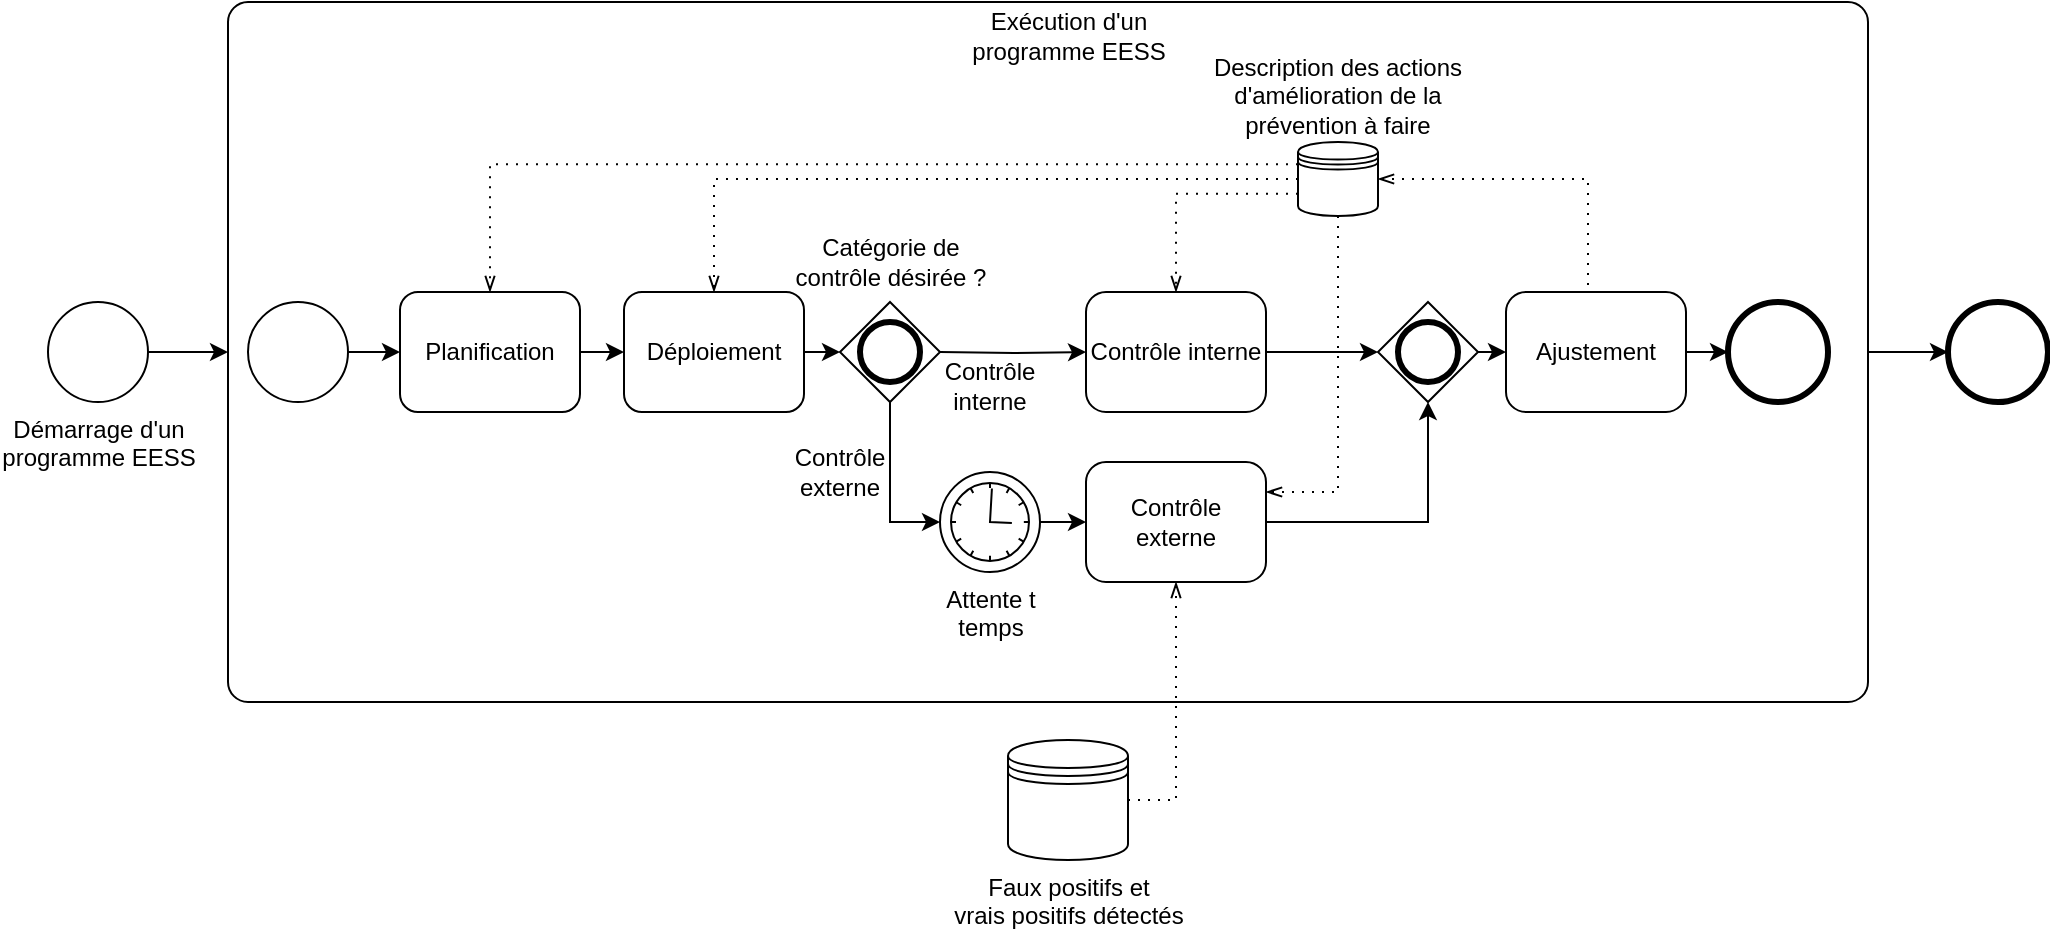 <mxfile version="21.4.0" type="github">
  <diagram name="Page-1" id="w6NB8-itPwkIWRnW1Z4t">
    <mxGraphModel dx="2283" dy="794" grid="1" gridSize="10" guides="1" tooltips="1" connect="1" arrows="1" fold="1" page="1" pageScale="1" pageWidth="850" pageHeight="1100" math="0" shadow="0">
      <root>
        <mxCell id="0" />
        <mxCell id="1" parent="0" />
        <mxCell id="VWvn2gMX9nb7FNd9Dha_-62" style="edgeStyle=orthogonalEdgeStyle;rounded=0;orthogonalLoop=1;jettySize=auto;html=1;exitX=1;exitY=0.5;exitDx=0;exitDy=0;exitPerimeter=0;" parent="1" source="VWvn2gMX9nb7FNd9Dha_-54" target="VWvn2gMX9nb7FNd9Dha_-61" edge="1">
          <mxGeometry relative="1" as="geometry" />
        </mxCell>
        <mxCell id="VWvn2gMX9nb7FNd9Dha_-54" value="" style="points=[[0.25,0,0],[0.5,0,0],[0.75,0,0],[1,0.25,0],[1,0.5,0],[1,0.75,0],[0.75,1,0],[0.5,1,0],[0.25,1,0],[0,0.75,0],[0,0.5,0],[0,0.25,0]];shape=mxgraph.bpmn.task;whiteSpace=wrap;rectStyle=rounded;size=10;html=1;container=0;expand=0;collapsible=0;taskMarker=abstract;" parent="1" vertex="1">
          <mxGeometry x="-150" y="150" width="820" height="350" as="geometry" />
        </mxCell>
        <mxCell id="VWvn2gMX9nb7FNd9Dha_-47" value="&lt;div&gt;Faux positifs et&lt;br&gt;vrais positifs détectés&lt;/div&gt;" style="shape=datastore;html=1;labelPosition=center;verticalLabelPosition=bottom;align=center;verticalAlign=top;" parent="1" vertex="1">
          <mxGeometry x="240" y="519" width="60" height="60" as="geometry" />
        </mxCell>
        <mxCell id="VWvn2gMX9nb7FNd9Dha_-51" value="" style="edgeStyle=elbowEdgeStyle;fontSize=12;html=1;endFill=0;startFill=0;endSize=6;startSize=6;dashed=1;dashPattern=1 4;endArrow=openThin;startArrow=none;rounded=0;exitX=1;exitY=0.5;exitDx=0;exitDy=0;entryX=0.5;entryY=1;entryDx=0;entryDy=0;entryPerimeter=0;" parent="1" source="VWvn2gMX9nb7FNd9Dha_-47" target="VWvn2gMX9nb7FNd9Dha_-41" edge="1">
          <mxGeometry width="160" relative="1" as="geometry">
            <mxPoint x="360" y="280" as="sourcePoint" />
            <mxPoint x="520" y="280" as="targetPoint" />
            <Array as="points">
              <mxPoint x="324" y="540" />
              <mxPoint x="330" y="520" />
            </Array>
          </mxGeometry>
        </mxCell>
        <mxCell id="VWvn2gMX9nb7FNd9Dha_-60" style="edgeStyle=orthogonalEdgeStyle;rounded=0;orthogonalLoop=1;jettySize=auto;html=1;exitX=1;exitY=0.5;exitDx=0;exitDy=0;exitPerimeter=0;entryX=0;entryY=0.5;entryDx=0;entryDy=0;entryPerimeter=0;" parent="1" source="VWvn2gMX9nb7FNd9Dha_-59" target="VWvn2gMX9nb7FNd9Dha_-54" edge="1">
          <mxGeometry relative="1" as="geometry" />
        </mxCell>
        <mxCell id="VWvn2gMX9nb7FNd9Dha_-59" value="Démarrage d&#39;un&lt;br&gt;programme EESS" style="points=[[0.145,0.145,0],[0.5,0,0],[0.855,0.145,0],[1,0.5,0],[0.855,0.855,0],[0.5,1,0],[0.145,0.855,0],[0,0.5,0]];shape=mxgraph.bpmn.event;html=1;verticalLabelPosition=bottom;labelBackgroundColor=#ffffff;verticalAlign=top;align=center;perimeter=ellipsePerimeter;outlineConnect=0;aspect=fixed;outline=standard;symbol=general;" parent="1" vertex="1">
          <mxGeometry x="-240" y="300" width="50" height="50" as="geometry" />
        </mxCell>
        <mxCell id="VWvn2gMX9nb7FNd9Dha_-61" value="" style="points=[[0.145,0.145,0],[0.5,0,0],[0.855,0.145,0],[1,0.5,0],[0.855,0.855,0],[0.5,1,0],[0.145,0.855,0],[0,0.5,0]];shape=mxgraph.bpmn.event;html=1;verticalLabelPosition=bottom;labelBackgroundColor=#ffffff;verticalAlign=top;align=center;perimeter=ellipsePerimeter;outlineConnect=0;aspect=fixed;outline=end;symbol=terminate2;" parent="1" vertex="1">
          <mxGeometry x="710" y="300" width="50" height="50" as="geometry" />
        </mxCell>
        <mxCell id="VWvn2gMX9nb7FNd9Dha_-55" value="Exécution d&#39;un programme EESS" style="text;html=1;strokeColor=none;fillColor=none;align=center;verticalAlign=middle;whiteSpace=wrap;rounded=0;" parent="1" vertex="1">
          <mxGeometry x="212.5" y="150" width="115" height="34.138" as="geometry" />
        </mxCell>
        <mxCell id="VWvn2gMX9nb7FNd9Dha_-7" value="" style="points=[[0.145,0.145,0],[0.5,0,0],[0.855,0.145,0],[1,0.5,0],[0.855,0.855,0],[0.5,1,0],[0.145,0.855,0],[0,0.5,0]];shape=mxgraph.bpmn.event;html=1;verticalLabelPosition=bottom;labelBackgroundColor=#ffffff;verticalAlign=top;align=center;perimeter=ellipsePerimeter;outlineConnect=0;aspect=fixed;outline=end;symbol=terminate2;" parent="1" vertex="1">
          <mxGeometry x="600" y="300" width="50" height="50" as="geometry" />
        </mxCell>
        <mxCell id="VWvn2gMX9nb7FNd9Dha_-40" value="Contrôle interne" style="points=[[0.25,0,0],[0.5,0,0],[0.75,0,0],[1,0.25,0],[1,0.5,0],[1,0.75,0],[0.75,1,0],[0.5,1,0],[0.25,1,0],[0,0.75,0],[0,0.5,0],[0,0.25,0]];shape=mxgraph.bpmn.task;whiteSpace=wrap;rectStyle=rounded;size=10;html=1;container=1;expand=0;collapsible=0;taskMarker=abstract;" parent="1" vertex="1">
          <mxGeometry x="279" y="295" width="90" height="60" as="geometry" />
        </mxCell>
        <mxCell id="VWvn2gMX9nb7FNd9Dha_-2" value="Déploiement" style="rounded=1;whiteSpace=wrap;html=1;" parent="1" vertex="1">
          <mxGeometry x="48" y="295" width="90" height="60" as="geometry" />
        </mxCell>
        <mxCell id="VWvn2gMX9nb7FNd9Dha_-1" value="Planification" style="rounded=1;whiteSpace=wrap;html=1;" parent="1" vertex="1">
          <mxGeometry x="-64" y="295" width="90" height="60" as="geometry" />
        </mxCell>
        <mxCell id="VWvn2gMX9nb7FNd9Dha_-45" style="edgeStyle=orthogonalEdgeStyle;rounded=0;orthogonalLoop=1;jettySize=auto;html=1;exitX=1;exitY=0.5;exitDx=0;exitDy=0;exitPerimeter=0;entryX=0;entryY=0.5;entryDx=0;entryDy=0;entryPerimeter=0;" parent="1" source="VWvn2gMX9nb7FNd9Dha_-40" target="VWvn2gMX9nb7FNd9Dha_-67" edge="1">
          <mxGeometry relative="1" as="geometry">
            <mxPoint x="390" y="330" as="targetPoint" />
          </mxGeometry>
        </mxCell>
        <mxCell id="VWvn2gMX9nb7FNd9Dha_-37" style="edgeStyle=orthogonalEdgeStyle;rounded=0;orthogonalLoop=1;jettySize=auto;html=1;exitX=1;exitY=0.5;exitDx=0;exitDy=0;exitPerimeter=0;entryX=0;entryY=0.5;entryDx=0;entryDy=0;entryPerimeter=0;" parent="1" target="VWvn2gMX9nb7FNd9Dha_-40" edge="1">
          <mxGeometry relative="1" as="geometry">
            <mxPoint x="206" y="325" as="sourcePoint" />
            <mxPoint x="270" y="290" as="targetPoint" />
          </mxGeometry>
        </mxCell>
        <mxCell id="VWvn2gMX9nb7FNd9Dha_-13" style="edgeStyle=orthogonalEdgeStyle;rounded=0;orthogonalLoop=1;jettySize=auto;html=1;exitX=1;exitY=0.5;exitDx=0;exitDy=0;entryX=0;entryY=0.5;entryDx=0;entryDy=0;" parent="1" source="VWvn2gMX9nb7FNd9Dha_-1" target="VWvn2gMX9nb7FNd9Dha_-2" edge="1">
          <mxGeometry relative="1" as="geometry" />
        </mxCell>
        <mxCell id="VWvn2gMX9nb7FNd9Dha_-41" value="Contrôle externe" style="points=[[0.25,0,0],[0.5,0,0],[0.75,0,0],[1,0.25,0],[1,0.5,0],[1,0.75,0],[0.75,1,0],[0.5,1,0],[0.25,1,0],[0,0.75,0],[0,0.5,0],[0,0.25,0]];shape=mxgraph.bpmn.task;whiteSpace=wrap;rectStyle=rounded;size=10;html=1;container=1;expand=0;collapsible=0;taskMarker=abstract;" parent="1" vertex="1">
          <mxGeometry x="279" y="380" width="90" height="60" as="geometry" />
        </mxCell>
        <mxCell id="VWvn2gMX9nb7FNd9Dha_-46" style="edgeStyle=orthogonalEdgeStyle;rounded=0;orthogonalLoop=1;jettySize=auto;html=1;exitX=1;exitY=0.5;exitDx=0;exitDy=0;exitPerimeter=0;entryX=0.5;entryY=1;entryDx=0;entryDy=0;entryPerimeter=0;" parent="1" source="VWvn2gMX9nb7FNd9Dha_-41" target="VWvn2gMX9nb7FNd9Dha_-67" edge="1">
          <mxGeometry relative="1" as="geometry">
            <mxPoint x="435" y="350" as="targetPoint" />
          </mxGeometry>
        </mxCell>
        <mxCell id="VWvn2gMX9nb7FNd9Dha_-39" value="Attente t&lt;br&gt;temps" style="points=[[0.145,0.145,0],[0.5,0,0],[0.855,0.145,0],[1,0.5,0],[0.855,0.855,0],[0.5,1,0],[0.145,0.855,0],[0,0.5,0]];shape=mxgraph.bpmn.event;html=1;verticalLabelPosition=bottom;labelBackgroundColor=#ffffff;verticalAlign=top;align=center;perimeter=ellipsePerimeter;outlineConnect=0;aspect=fixed;outline=standard;symbol=timer;" parent="1" vertex="1">
          <mxGeometry x="206" y="385" width="50" height="50" as="geometry" />
        </mxCell>
        <mxCell id="VWvn2gMX9nb7FNd9Dha_-42" style="edgeStyle=orthogonalEdgeStyle;rounded=0;orthogonalLoop=1;jettySize=auto;html=1;exitX=0.5;exitY=1;exitDx=0;exitDy=0;exitPerimeter=0;entryX=0;entryY=0.5;entryDx=0;entryDy=0;entryPerimeter=0;" parent="1" source="VWvn2gMX9nb7FNd9Dha_-66" target="VWvn2gMX9nb7FNd9Dha_-39" edge="1">
          <mxGeometry relative="1" as="geometry">
            <mxPoint x="181" y="350" as="sourcePoint" />
          </mxGeometry>
        </mxCell>
        <mxCell id="VWvn2gMX9nb7FNd9Dha_-43" style="edgeStyle=orthogonalEdgeStyle;rounded=0;orthogonalLoop=1;jettySize=auto;html=1;exitX=1;exitY=0.5;exitDx=0;exitDy=0;exitPerimeter=0;entryX=0;entryY=0.5;entryDx=0;entryDy=0;entryPerimeter=0;" parent="1" source="VWvn2gMX9nb7FNd9Dha_-39" target="VWvn2gMX9nb7FNd9Dha_-41" edge="1">
          <mxGeometry relative="1" as="geometry" />
        </mxCell>
        <mxCell id="VWvn2gMX9nb7FNd9Dha_-24" value="&lt;div&gt;Contrôle interne&lt;/div&gt;" style="text;html=1;strokeColor=none;fillColor=none;align=center;verticalAlign=middle;whiteSpace=wrap;rounded=0;" parent="1" vertex="1">
          <mxGeometry x="201" y="327" width="60" height="30" as="geometry" />
        </mxCell>
        <mxCell id="VWvn2gMX9nb7FNd9Dha_-29" value="&lt;div&gt;Contrôle&lt;/div&gt;&lt;div&gt;externe&lt;/div&gt;" style="text;html=1;strokeColor=none;fillColor=none;align=center;verticalAlign=middle;whiteSpace=wrap;rounded=0;" parent="1" vertex="1">
          <mxGeometry x="126" y="370" width="60" height="30" as="geometry" />
        </mxCell>
        <mxCell id="VWvn2gMX9nb7FNd9Dha_-14" style="edgeStyle=orthogonalEdgeStyle;rounded=0;orthogonalLoop=1;jettySize=auto;html=1;exitX=1;exitY=0.5;exitDx=0;exitDy=0;entryX=0;entryY=0.5;entryDx=0;entryDy=0;entryPerimeter=0;" parent="1" source="VWvn2gMX9nb7FNd9Dha_-2" edge="1">
          <mxGeometry relative="1" as="geometry">
            <mxPoint x="156" y="325" as="targetPoint" />
          </mxGeometry>
        </mxCell>
        <mxCell id="VWvn2gMX9nb7FNd9Dha_-8" value="" style="points=[[0.145,0.145,0],[0.5,0,0],[0.855,0.145,0],[1,0.5,0],[0.855,0.855,0],[0.5,1,0],[0.145,0.855,0],[0,0.5,0]];shape=mxgraph.bpmn.event;html=1;verticalLabelPosition=bottom;labelBackgroundColor=#ffffff;verticalAlign=top;align=center;perimeter=ellipsePerimeter;outlineConnect=0;aspect=fixed;outline=standard;symbol=general;" parent="1" vertex="1">
          <mxGeometry x="-140" y="300" width="50" height="50" as="geometry" />
        </mxCell>
        <mxCell id="VWvn2gMX9nb7FNd9Dha_-11" style="edgeStyle=orthogonalEdgeStyle;rounded=0;orthogonalLoop=1;jettySize=auto;html=1;exitX=1;exitY=0.5;exitDx=0;exitDy=0;exitPerimeter=0;" parent="1" source="VWvn2gMX9nb7FNd9Dha_-8" edge="1">
          <mxGeometry relative="1" as="geometry">
            <mxPoint x="-64" y="325" as="targetPoint" />
          </mxGeometry>
        </mxCell>
        <mxCell id="VWvn2gMX9nb7FNd9Dha_-66" value="" style="points=[[0.25,0.25,0],[0.5,0,0],[0.75,0.25,0],[1,0.5,0],[0.75,0.75,0],[0.5,1,0],[0.25,0.75,0],[0,0.5,0]];shape=mxgraph.bpmn.gateway2;html=1;verticalLabelPosition=bottom;labelBackgroundColor=#ffffff;verticalAlign=top;align=center;perimeter=rhombusPerimeter;outlineConnect=0;outline=end;symbol=general;" parent="1" vertex="1">
          <mxGeometry x="156" y="300" width="50" height="50" as="geometry" />
        </mxCell>
        <mxCell id="VWvn2gMX9nb7FNd9Dha_-79" style="edgeStyle=orthogonalEdgeStyle;rounded=0;orthogonalLoop=1;jettySize=auto;html=1;exitX=1;exitY=0.5;exitDx=0;exitDy=0;exitPerimeter=0;entryX=0;entryY=0.5;entryDx=0;entryDy=0;entryPerimeter=0;" parent="1" source="VWvn2gMX9nb7FNd9Dha_-67" target="VWvn2gMX9nb7FNd9Dha_-78" edge="1">
          <mxGeometry relative="1" as="geometry" />
        </mxCell>
        <mxCell id="VWvn2gMX9nb7FNd9Dha_-67" value="" style="points=[[0.25,0.25,0],[0.5,0,0],[0.75,0.25,0],[1,0.5,0],[0.75,0.75,0],[0.5,1,0],[0.25,0.75,0],[0,0.5,0]];shape=mxgraph.bpmn.gateway2;html=1;verticalLabelPosition=bottom;labelBackgroundColor=#ffffff;verticalAlign=top;align=center;perimeter=rhombusPerimeter;outlineConnect=0;outline=end;symbol=general;" parent="1" vertex="1">
          <mxGeometry x="425" y="300" width="50" height="50" as="geometry" />
        </mxCell>
        <mxCell id="LQjUu78uZRlhV1CfJDwQ-1" style="edgeStyle=orthogonalEdgeStyle;rounded=0;orthogonalLoop=1;jettySize=auto;html=1;exitX=1;exitY=0.5;exitDx=0;exitDy=0;exitPerimeter=0;entryX=0;entryY=0.5;entryDx=0;entryDy=0;entryPerimeter=0;" parent="1" source="VWvn2gMX9nb7FNd9Dha_-78" target="VWvn2gMX9nb7FNd9Dha_-7" edge="1">
          <mxGeometry relative="1" as="geometry" />
        </mxCell>
        <mxCell id="VWvn2gMX9nb7FNd9Dha_-78" value="Ajustement" style="points=[[0.25,0,0],[0.5,0,0],[0.75,0,0],[1,0.25,0],[1,0.5,0],[1,0.75,0],[0.75,1,0],[0.5,1,0],[0.25,1,0],[0,0.75,0],[0,0.5,0],[0,0.25,0]];shape=mxgraph.bpmn.task;whiteSpace=wrap;rectStyle=rounded;size=10;html=1;container=1;expand=0;collapsible=0;taskMarker=abstract;" parent="1" vertex="1">
          <mxGeometry x="489" y="295" width="90" height="60" as="geometry" />
        </mxCell>
        <mxCell id="LQjUu78uZRlhV1CfJDwQ-2" value="" style="shape=datastore;html=1;labelPosition=center;verticalLabelPosition=bottom;align=center;verticalAlign=top;" parent="1" vertex="1">
          <mxGeometry x="385" y="220" width="40" height="37" as="geometry" />
        </mxCell>
        <mxCell id="LQjUu78uZRlhV1CfJDwQ-3" value="" style="edgeStyle=elbowEdgeStyle;fontSize=12;html=1;endFill=0;startFill=0;endSize=6;startSize=6;dashed=1;dashPattern=1 4;endArrow=openThin;startArrow=none;rounded=0;exitX=0.75;exitY=0;exitDx=0;exitDy=0;exitPerimeter=0;entryX=1;entryY=0.5;entryDx=0;entryDy=0;" parent="1" source="VWvn2gMX9nb7FNd9Dha_-78" target="LQjUu78uZRlhV1CfJDwQ-2" edge="1">
          <mxGeometry width="160" relative="1" as="geometry">
            <mxPoint x="210" y="300" as="sourcePoint" />
            <mxPoint x="370" y="300" as="targetPoint" />
            <Array as="points">
              <mxPoint x="530" y="260" />
            </Array>
          </mxGeometry>
        </mxCell>
        <mxCell id="LQjUu78uZRlhV1CfJDwQ-4" value="" style="edgeStyle=elbowEdgeStyle;fontSize=12;html=1;endFill=0;startFill=0;endSize=6;startSize=6;dashed=1;dashPattern=1 4;endArrow=openThin;startArrow=none;rounded=0;exitX=0;exitY=0.3;exitDx=0;exitDy=0;entryX=0.5;entryY=0;entryDx=0;entryDy=0;" parent="1" source="LQjUu78uZRlhV1CfJDwQ-2" target="VWvn2gMX9nb7FNd9Dha_-1" edge="1">
          <mxGeometry width="160" relative="1" as="geometry">
            <mxPoint x="150" y="290" as="sourcePoint" />
            <mxPoint x="310" y="290" as="targetPoint" />
            <Array as="points">
              <mxPoint x="-19" y="260" />
            </Array>
          </mxGeometry>
        </mxCell>
        <mxCell id="LQjUu78uZRlhV1CfJDwQ-5" value="" style="edgeStyle=elbowEdgeStyle;fontSize=12;html=1;endFill=0;startFill=0;endSize=6;startSize=6;dashed=1;dashPattern=1 4;endArrow=openThin;startArrow=none;rounded=0;exitX=0;exitY=0.5;exitDx=0;exitDy=0;entryX=0.5;entryY=0;entryDx=0;entryDy=0;" parent="1" source="LQjUu78uZRlhV1CfJDwQ-2" target="VWvn2gMX9nb7FNd9Dha_-2" edge="1">
          <mxGeometry width="160" relative="1" as="geometry">
            <mxPoint x="150" y="290" as="sourcePoint" />
            <mxPoint x="310" y="290" as="targetPoint" />
            <Array as="points">
              <mxPoint x="93" y="260" />
              <mxPoint x="100" y="260" />
              <mxPoint x="100" y="270" />
            </Array>
          </mxGeometry>
        </mxCell>
        <mxCell id="LQjUu78uZRlhV1CfJDwQ-6" value="" style="edgeStyle=elbowEdgeStyle;fontSize=12;html=1;endFill=0;startFill=0;endSize=6;startSize=6;dashed=1;dashPattern=1 4;endArrow=openThin;startArrow=none;rounded=0;exitX=0;exitY=0.7;exitDx=0;exitDy=0;entryX=0.5;entryY=0;entryDx=0;entryDy=0;entryPerimeter=0;" parent="1" source="LQjUu78uZRlhV1CfJDwQ-2" target="VWvn2gMX9nb7FNd9Dha_-40" edge="1">
          <mxGeometry width="160" relative="1" as="geometry">
            <mxPoint x="150" y="290" as="sourcePoint" />
            <mxPoint x="310" y="290" as="targetPoint" />
            <Array as="points">
              <mxPoint x="324" y="270" />
            </Array>
          </mxGeometry>
        </mxCell>
        <mxCell id="LQjUu78uZRlhV1CfJDwQ-7" value="" style="edgeStyle=elbowEdgeStyle;fontSize=12;html=1;endFill=0;startFill=0;endSize=6;startSize=6;dashed=1;dashPattern=1 4;endArrow=openThin;startArrow=none;rounded=0;exitX=0.5;exitY=1;exitDx=0;exitDy=0;entryX=1;entryY=0.25;entryDx=0;entryDy=0;entryPerimeter=0;" parent="1" source="LQjUu78uZRlhV1CfJDwQ-2" target="VWvn2gMX9nb7FNd9Dha_-41" edge="1">
          <mxGeometry width="160" relative="1" as="geometry">
            <mxPoint x="250" y="290" as="sourcePoint" />
            <mxPoint x="410" y="290" as="targetPoint" />
            <Array as="points">
              <mxPoint x="405" y="290" />
              <mxPoint x="410" y="370" />
              <mxPoint x="420" y="310" />
              <mxPoint x="390" y="360" />
            </Array>
          </mxGeometry>
        </mxCell>
        <mxCell id="LQjUu78uZRlhV1CfJDwQ-9" value="Description des actions d&#39;amélioration de la prévention à faire" style="text;html=1;strokeColor=none;fillColor=none;align=center;verticalAlign=middle;whiteSpace=wrap;rounded=0;" parent="1" vertex="1">
          <mxGeometry x="340" y="182" width="130" height="30" as="geometry" />
        </mxCell>
        <mxCell id="TTNyuEv9qKvvc39n7Jr2-1" value="&lt;div&gt;Catégorie de contrôle désirée ?&lt;/div&gt;" style="text;html=1;strokeColor=none;fillColor=none;align=center;verticalAlign=middle;whiteSpace=wrap;rounded=0;" vertex="1" parent="1">
          <mxGeometry x="126.5" y="265" width="109" height="30" as="geometry" />
        </mxCell>
      </root>
    </mxGraphModel>
  </diagram>
</mxfile>
